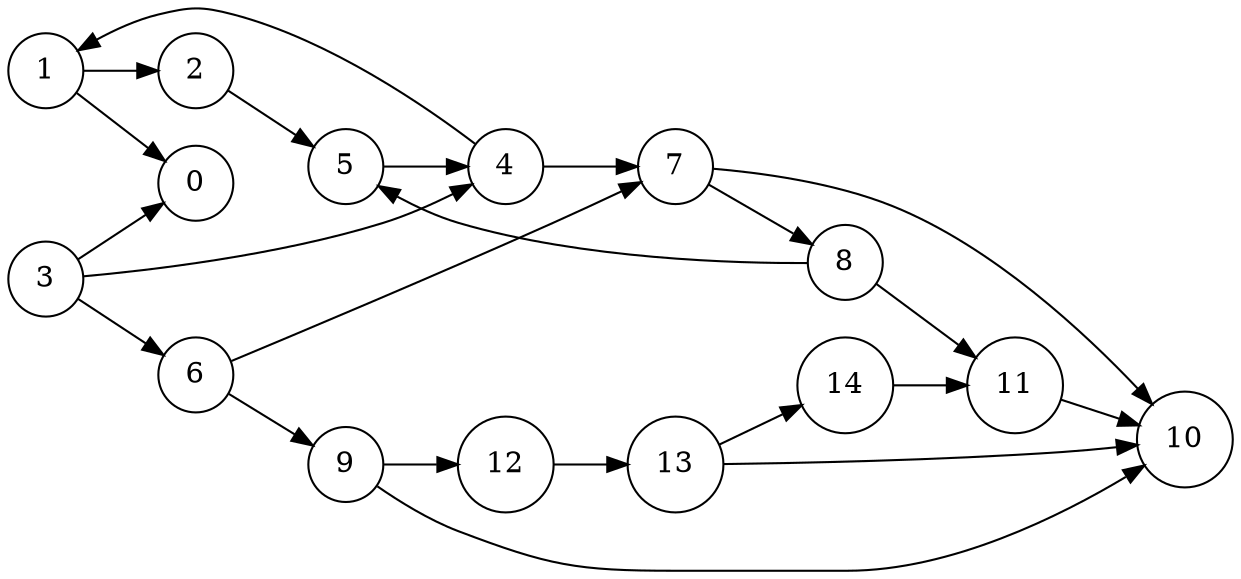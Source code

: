 digraph g3 {
  node [shape=circle];
  rankdir=LR;
  0;
  1;
  2;
  3;
  4;
  5;
  6;
  7;
  8;
  9;
  10;
  11;
  12;
  13;
  14;
  1 -> 0;
  1 -> 2;
  2 -> 5;
  3 -> 0;
  3 -> 4;
  3 -> 6;
  4 -> 1;
  4 -> 7;
  5 -> 4;
  6 -> 7;
  6 -> 9;
  7 -> 8;
  7 -> 10;
  8 -> 5;
  8 -> 11;
  9 -> 10;
  9 -> 12;
  11 -> 10;
  12 -> 13;
  13 -> 10;
  13 -> 14;
  14 -> 11;
}
